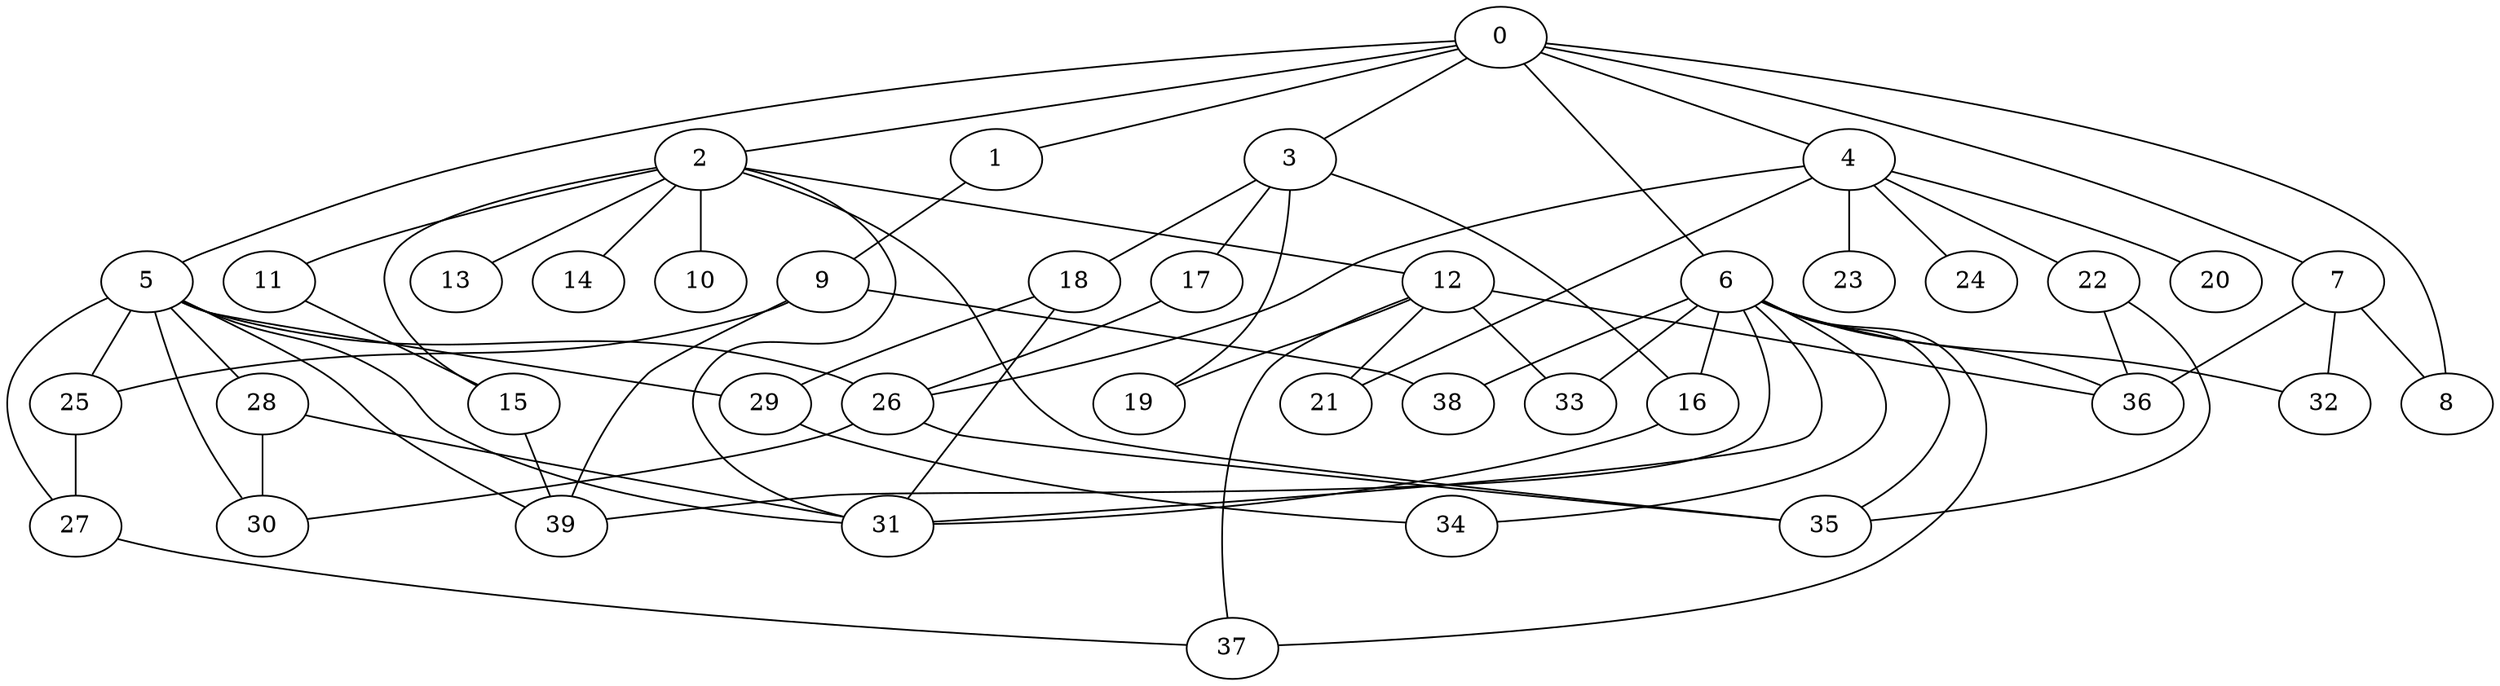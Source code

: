
graph graphname {
    0 -- 1
0 -- 2
0 -- 3
0 -- 4
0 -- 5
0 -- 6
0 -- 7
0 -- 8
1 -- 9
2 -- 10
2 -- 11
2 -- 12
2 -- 13
2 -- 14
2 -- 15
2 -- 35
2 -- 31
3 -- 16
3 -- 18
3 -- 19
3 -- 17
4 -- 20
4 -- 21
4 -- 22
4 -- 23
4 -- 24
4 -- 26
5 -- 25
5 -- 26
5 -- 27
5 -- 28
5 -- 29
5 -- 30
5 -- 31
5 -- 39
6 -- 32
6 -- 34
6 -- 35
6 -- 36
6 -- 37
6 -- 38
6 -- 33
6 -- 39
6 -- 31
6 -- 16
7 -- 32
7 -- 36
7 -- 8
9 -- 25
9 -- 39
9 -- 38
11 -- 15
12 -- 33
12 -- 37
12 -- 21
12 -- 19
12 -- 36
15 -- 39
16 -- 31
17 -- 26
18 -- 31
18 -- 29
22 -- 35
22 -- 36
25 -- 27
26 -- 35
26 -- 30
27 -- 37
28 -- 30
28 -- 31
29 -- 34

}
